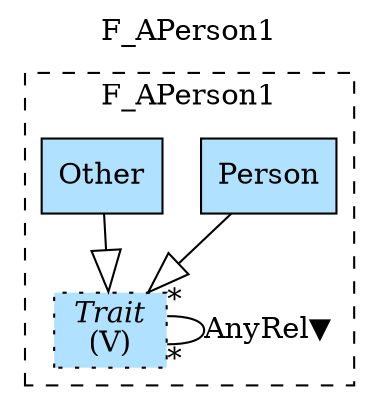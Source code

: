 digraph {graph[label=F_APerson1,labelloc=tl,labelfontsize=12];
subgraph cluster_F_APerson1{style=dashed;label=F_APerson1;
"Person"[shape=record,fillcolor=lightskyblue1,style = filled,label="Person"];
"Other"[shape=record,fillcolor=lightskyblue1,style = filled,label="Other"];
"Trait"[shape=record,fillcolor=lightskyblue1,style ="filled,dotted",label=<{<I>Trait</I><br/>(V)}>];

"Trait"->"Trait"[label="AnyRel▼",dir=none,taillabel="*",headlabel="*"];
"Person"->"Trait"[arrowhead=onormal,arrowsize=2.0];
"Other"->"Trait"[arrowhead=onormal,arrowsize=2.0];

}
}